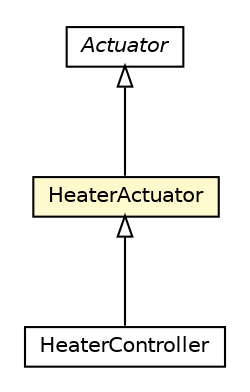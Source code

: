 #!/usr/local/bin/dot
#
# Class diagram 
# Generated by UMLGraph version R5_6-24-gf6e263 (http://www.umlgraph.org/)
#

digraph G {
	edge [fontname="Helvetica",fontsize=10,labelfontname="Helvetica",labelfontsize=10];
	node [fontname="Helvetica",fontsize=10,shape=plaintext];
	nodesep=0.25;
	ranksep=0.5;
	// org.universAAL.ontology.device.HeaterController
	c207319 [label=<<table title="org.universAAL.ontology.device.HeaterController" border="0" cellborder="1" cellspacing="0" cellpadding="2" port="p" href="./HeaterController.html">
		<tr><td><table border="0" cellspacing="0" cellpadding="1">
<tr><td align="center" balign="center"> HeaterController </td></tr>
		</table></td></tr>
		</table>>, URL="./HeaterController.html", fontname="Helvetica", fontcolor="black", fontsize=10.0];
	// org.universAAL.ontology.device.HeaterActuator
	c207334 [label=<<table title="org.universAAL.ontology.device.HeaterActuator" border="0" cellborder="1" cellspacing="0" cellpadding="2" port="p" bgcolor="lemonChiffon" href="./HeaterActuator.html">
		<tr><td><table border="0" cellspacing="0" cellpadding="1">
<tr><td align="center" balign="center"> HeaterActuator </td></tr>
		</table></td></tr>
		</table>>, URL="./HeaterActuator.html", fontname="Helvetica", fontcolor="black", fontsize=10.0];
	// org.universAAL.ontology.device.Actuator
	c207366 [label=<<table title="org.universAAL.ontology.device.Actuator" border="0" cellborder="1" cellspacing="0" cellpadding="2" port="p" href="./Actuator.html">
		<tr><td><table border="0" cellspacing="0" cellpadding="1">
<tr><td align="center" balign="center"><font face="Helvetica-Oblique"> Actuator </font></td></tr>
		</table></td></tr>
		</table>>, URL="./Actuator.html", fontname="Helvetica", fontcolor="black", fontsize=10.0];
	//org.universAAL.ontology.device.HeaterController extends org.universAAL.ontology.device.HeaterActuator
	c207334:p -> c207319:p [dir=back,arrowtail=empty];
	//org.universAAL.ontology.device.HeaterActuator extends org.universAAL.ontology.device.Actuator
	c207366:p -> c207334:p [dir=back,arrowtail=empty];
}


